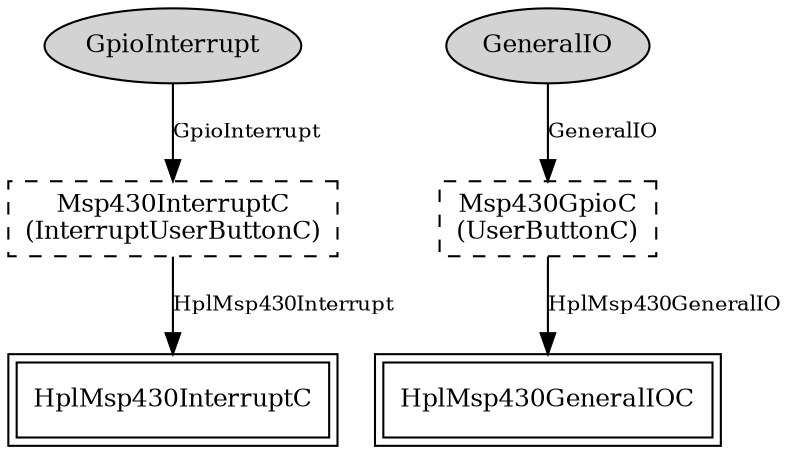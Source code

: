 digraph "HplUserButtonC" {
  n0x2ac2c32a4bf0 [shape=ellipse, style=filled, label="GpioInterrupt", fontsize=12];
  "HplUserButtonC.InterruptUserButtonC" [fontsize=12, shape=box, style=dashed, label="Msp430InterruptC\n(InterruptUserButtonC)", URL="../chtml/Msp430InterruptC.html"];
  n0x2ac2c32af660 [shape=ellipse, style=filled, label="GeneralIO", fontsize=12];
  "HplUserButtonC.UserButtonC" [fontsize=12, shape=box, style=dashed, label="Msp430GpioC\n(UserButtonC)", URL="../chtml/Msp430GpioC.html"];
  "HplUserButtonC.UserButtonC" [fontsize=12, shape=box, style=dashed, label="Msp430GpioC\n(UserButtonC)", URL="../chtml/Msp430GpioC.html"];
  "HplMsp430GeneralIOC" [fontsize=12, shape=box,peripheries=2, URL="../chtml/HplMsp430GeneralIOC.html"];
  "HplUserButtonC.InterruptUserButtonC" [fontsize=12, shape=box, style=dashed, label="Msp430InterruptC\n(InterruptUserButtonC)", URL="../chtml/Msp430InterruptC.html"];
  "HplMsp430InterruptC" [fontsize=12, shape=box,peripheries=2, URL="../chtml/HplMsp430InterruptC.html"];
  "n0x2ac2c32a4bf0" -> "HplUserButtonC.InterruptUserButtonC" [label="GpioInterrupt", URL="../ihtml/GpioInterrupt.html", fontsize=10];
  "n0x2ac2c32af660" -> "HplUserButtonC.UserButtonC" [label="GeneralIO", URL="../ihtml/GeneralIO.html", fontsize=10];
  "HplUserButtonC.UserButtonC" -> "HplMsp430GeneralIOC" [label="HplMsp430GeneralIO", URL="../ihtml/HplMsp430GeneralIO.html", fontsize=10];
  "HplUserButtonC.InterruptUserButtonC" -> "HplMsp430InterruptC" [label="HplMsp430Interrupt", URL="../ihtml/HplMsp430Interrupt.html", fontsize=10];
}

